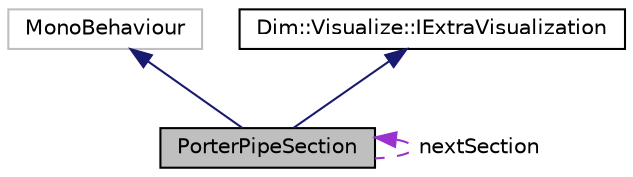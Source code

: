 digraph "PorterPipeSection"
{
  edge [fontname="Helvetica",fontsize="10",labelfontname="Helvetica",labelfontsize="10"];
  node [fontname="Helvetica",fontsize="10",shape=record];
  Node3 [label="PorterPipeSection",height=0.2,width=0.4,color="black", fillcolor="grey75", style="filled", fontcolor="black"];
  Node4 -> Node3 [dir="back",color="midnightblue",fontsize="10",style="solid",fontname="Helvetica"];
  Node4 [label="MonoBehaviour",height=0.2,width=0.4,color="grey75", fillcolor="white", style="filled"];
  Node5 -> Node3 [dir="back",color="midnightblue",fontsize="10",style="solid",fontname="Helvetica"];
  Node5 [label="Dim::Visualize::IExtraVisualization",height=0.2,width=0.4,color="black", fillcolor="white", style="filled",URL="$interface_dim_1_1_visualize_1_1_i_extra_visualization.html"];
  Node3 -> Node3 [dir="back",color="darkorchid3",fontsize="10",style="dashed",label=" nextSection" ,fontname="Helvetica"];
}
